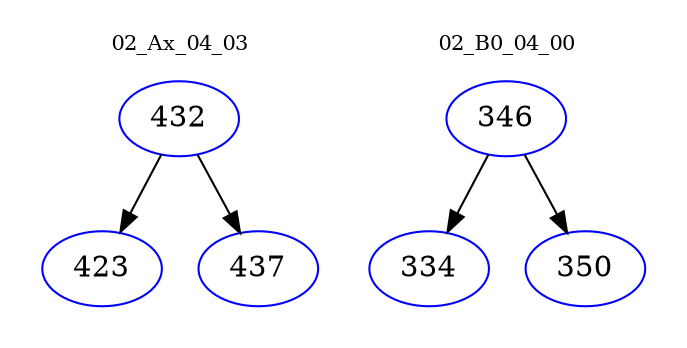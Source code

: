 digraph{
subgraph cluster_0 {
color = white
label = "02_Ax_04_03";
fontsize=10;
T0_432 [label="432", color="blue"]
T0_432 -> T0_423 [color="black"]
T0_423 [label="423", color="blue"]
T0_432 -> T0_437 [color="black"]
T0_437 [label="437", color="blue"]
}
subgraph cluster_1 {
color = white
label = "02_B0_04_00";
fontsize=10;
T1_346 [label="346", color="blue"]
T1_346 -> T1_334 [color="black"]
T1_334 [label="334", color="blue"]
T1_346 -> T1_350 [color="black"]
T1_350 [label="350", color="blue"]
}
}
